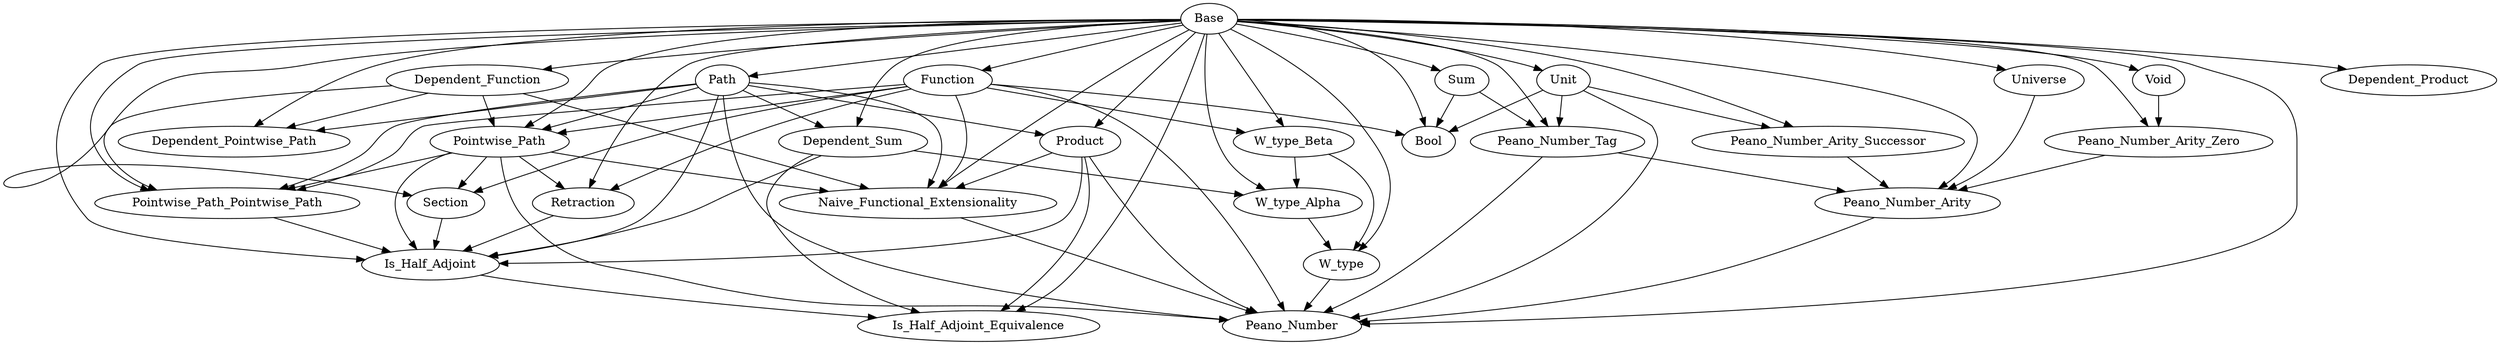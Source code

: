 digraph Dependencies {
  # Base
  # Dependent_Function
  "Base" -> "Dependent_Function";
  # Function
  "Base" -> "Function";
  # Dependent_Product
  "Base" -> "Dependent_Product";
  # Path
  "Base" -> "Path";
  # Dependent_Sum
  "Base" -> "Dependent_Sum";
  "Path" -> "Dependent_Sum";
  # Product
  "Base" -> "Product";
  "Path" -> "Product";
  # Sum
  "Base" -> "Sum";
  # Unit
  "Base" -> "Unit";
  # Void
  "Base" -> "Void";
  # W_type_Beta
  "Base" -> "W_type_Beta";
  "Function" -> "W_type_Beta";
  # W_type_Alpha
  "Base" -> "W_type_Alpha";
  "Dependent_Sum" -> "W_type_Alpha";
  "W_type_Beta" -> "W_type_Alpha";
  # W_type
  "Base" -> "W_type";
  "W_type_Alpha" -> "W_type";
  "W_type_Beta" -> "W_type";
  # Universe
  "Base" -> "Universe";
  # Dependent_Pointwise_Path
  "Base" -> "Dependent_Pointwise_Path";
  "Dependent_Function" -> "Dependent_Pointwise_Path";
  "Path" -> "Dependent_Pointwise_Path";
  # Pointwise_Path
  "Base" -> "Pointwise_Path";
  "Dependent_Function" -> "Pointwise_Path";
  "Function" -> "Pointwise_Path";
  "Path" -> "Pointwise_Path";
  # Pointwise_Path_Pointwise_Path
  "Base" -> "Pointwise_Path_Pointwise_Path";
  "Dependent_Function" -> "Pointwise_Path_Pointwise_Path";
  "Function" -> "Pointwise_Path_Pointwise_Path";
  "Path" -> "Pointwise_Path_Pointwise_Path";
  "Pointwise_Path" -> "Pointwise_Path_Pointwise_Path";
  # Section
  "Base" -> "Section";
  "Function" -> "Section";
  "Pointwise_Path" -> "Section";
  # Retraction
  "Base" -> "Retraction";
  "Function" -> "Retraction";
  "Pointwise_Path" -> "Retraction";
  # Is_Half_Adjoint
  "Base" -> "Is_Half_Adjoint";
  "Dependent_Sum" -> "Is_Half_Adjoint";
  "Product" -> "Is_Half_Adjoint";
  "Path" -> "Is_Half_Adjoint";
  "Pointwise_Path" -> "Is_Half_Adjoint";
  "Pointwise_Path_Pointwise_Path" -> "Is_Half_Adjoint";
  "Section" -> "Is_Half_Adjoint";
  "Retraction" -> "Is_Half_Adjoint";
  # Is_Half_Adjoint_Equivalence
  "Base" -> "Is_Half_Adjoint_Equivalence";
  "Dependent_Sum" -> "Is_Half_Adjoint_Equivalence";
  "Product" -> "Is_Half_Adjoint_Equivalence";
  "Is_Half_Adjoint" -> "Is_Half_Adjoint_Equivalence";
  # Naive_Functional_Extensionality
  "Base" -> "Naive_Functional_Extensionality";
  "Dependent_Function" -> "Naive_Functional_Extensionality";
  "Function" -> "Naive_Functional_Extensionality";
  "Product" -> "Naive_Functional_Extensionality";
  "Path" -> "Naive_Functional_Extensionality";
  "Pointwise_Path" -> "Naive_Functional_Extensionality";
  # Bool
  "Base" -> "Bool";
  "Function" -> "Bool";
  "Sum" -> "Bool";
  "Unit" -> "Bool";
  # Peano_Number_Tag
  "Base" -> "Peano_Number_Tag";
  "Sum" -> "Peano_Number_Tag";
  "Unit" -> "Peano_Number_Tag";
  # Peano_Number_Arity_Zero
  "Base" -> "Peano_Number_Arity_Zero";
  "Void" -> "Peano_Number_Arity_Zero";
  # Peano_Number_Arity_Successor
  "Base" -> "Peano_Number_Arity_Successor";
  "Unit" -> "Peano_Number_Arity_Successor";
  # Peano_Number_Arity
  "Base" -> "Peano_Number_Arity";
  "Universe" -> "Peano_Number_Arity";
  "Peano_Number_Tag" -> "Peano_Number_Arity";
  "Peano_Number_Arity_Zero" -> "Peano_Number_Arity";
  "Peano_Number_Arity_Successor" -> "Peano_Number_Arity";
  # Peano_Number
  "Base" -> "Peano_Number";
  "Function" -> "Peano_Number";
  "Product" -> "Peano_Number";
  "Unit" -> "Peano_Number";
  "W_type" -> "Peano_Number";
  "Path" -> "Peano_Number";
  "Pointwise_Path" -> "Peano_Number";
  "Naive_Functional_Extensionality" -> "Peano_Number";
  "Peano_Number_Tag" -> "Peano_Number";
  "Peano_Number_Arity" -> "Peano_Number";
}
